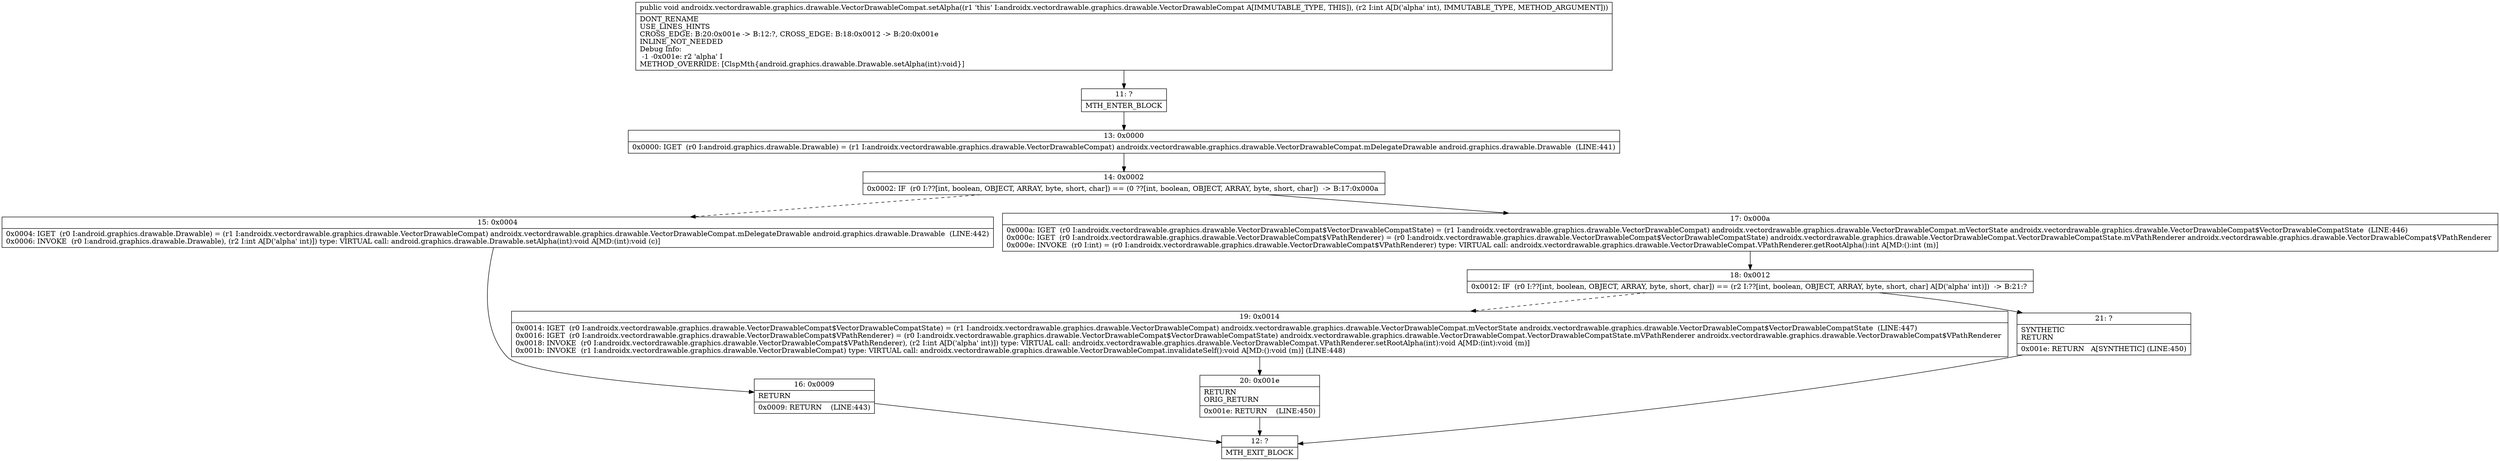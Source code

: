 digraph "CFG forandroidx.vectordrawable.graphics.drawable.VectorDrawableCompat.setAlpha(I)V" {
Node_11 [shape=record,label="{11\:\ ?|MTH_ENTER_BLOCK\l}"];
Node_13 [shape=record,label="{13\:\ 0x0000|0x0000: IGET  (r0 I:android.graphics.drawable.Drawable) = (r1 I:androidx.vectordrawable.graphics.drawable.VectorDrawableCompat) androidx.vectordrawable.graphics.drawable.VectorDrawableCompat.mDelegateDrawable android.graphics.drawable.Drawable  (LINE:441)\l}"];
Node_14 [shape=record,label="{14\:\ 0x0002|0x0002: IF  (r0 I:??[int, boolean, OBJECT, ARRAY, byte, short, char]) == (0 ??[int, boolean, OBJECT, ARRAY, byte, short, char])  \-\> B:17:0x000a \l}"];
Node_15 [shape=record,label="{15\:\ 0x0004|0x0004: IGET  (r0 I:android.graphics.drawable.Drawable) = (r1 I:androidx.vectordrawable.graphics.drawable.VectorDrawableCompat) androidx.vectordrawable.graphics.drawable.VectorDrawableCompat.mDelegateDrawable android.graphics.drawable.Drawable  (LINE:442)\l0x0006: INVOKE  (r0 I:android.graphics.drawable.Drawable), (r2 I:int A[D('alpha' int)]) type: VIRTUAL call: android.graphics.drawable.Drawable.setAlpha(int):void A[MD:(int):void (c)]\l}"];
Node_16 [shape=record,label="{16\:\ 0x0009|RETURN\l|0x0009: RETURN    (LINE:443)\l}"];
Node_12 [shape=record,label="{12\:\ ?|MTH_EXIT_BLOCK\l}"];
Node_17 [shape=record,label="{17\:\ 0x000a|0x000a: IGET  (r0 I:androidx.vectordrawable.graphics.drawable.VectorDrawableCompat$VectorDrawableCompatState) = (r1 I:androidx.vectordrawable.graphics.drawable.VectorDrawableCompat) androidx.vectordrawable.graphics.drawable.VectorDrawableCompat.mVectorState androidx.vectordrawable.graphics.drawable.VectorDrawableCompat$VectorDrawableCompatState  (LINE:446)\l0x000c: IGET  (r0 I:androidx.vectordrawable.graphics.drawable.VectorDrawableCompat$VPathRenderer) = (r0 I:androidx.vectordrawable.graphics.drawable.VectorDrawableCompat$VectorDrawableCompatState) androidx.vectordrawable.graphics.drawable.VectorDrawableCompat.VectorDrawableCompatState.mVPathRenderer androidx.vectordrawable.graphics.drawable.VectorDrawableCompat$VPathRenderer \l0x000e: INVOKE  (r0 I:int) = (r0 I:androidx.vectordrawable.graphics.drawable.VectorDrawableCompat$VPathRenderer) type: VIRTUAL call: androidx.vectordrawable.graphics.drawable.VectorDrawableCompat.VPathRenderer.getRootAlpha():int A[MD:():int (m)]\l}"];
Node_18 [shape=record,label="{18\:\ 0x0012|0x0012: IF  (r0 I:??[int, boolean, OBJECT, ARRAY, byte, short, char]) == (r2 I:??[int, boolean, OBJECT, ARRAY, byte, short, char] A[D('alpha' int)])  \-\> B:21:? \l}"];
Node_19 [shape=record,label="{19\:\ 0x0014|0x0014: IGET  (r0 I:androidx.vectordrawable.graphics.drawable.VectorDrawableCompat$VectorDrawableCompatState) = (r1 I:androidx.vectordrawable.graphics.drawable.VectorDrawableCompat) androidx.vectordrawable.graphics.drawable.VectorDrawableCompat.mVectorState androidx.vectordrawable.graphics.drawable.VectorDrawableCompat$VectorDrawableCompatState  (LINE:447)\l0x0016: IGET  (r0 I:androidx.vectordrawable.graphics.drawable.VectorDrawableCompat$VPathRenderer) = (r0 I:androidx.vectordrawable.graphics.drawable.VectorDrawableCompat$VectorDrawableCompatState) androidx.vectordrawable.graphics.drawable.VectorDrawableCompat.VectorDrawableCompatState.mVPathRenderer androidx.vectordrawable.graphics.drawable.VectorDrawableCompat$VPathRenderer \l0x0018: INVOKE  (r0 I:androidx.vectordrawable.graphics.drawable.VectorDrawableCompat$VPathRenderer), (r2 I:int A[D('alpha' int)]) type: VIRTUAL call: androidx.vectordrawable.graphics.drawable.VectorDrawableCompat.VPathRenderer.setRootAlpha(int):void A[MD:(int):void (m)]\l0x001b: INVOKE  (r1 I:androidx.vectordrawable.graphics.drawable.VectorDrawableCompat) type: VIRTUAL call: androidx.vectordrawable.graphics.drawable.VectorDrawableCompat.invalidateSelf():void A[MD:():void (m)] (LINE:448)\l}"];
Node_20 [shape=record,label="{20\:\ 0x001e|RETURN\lORIG_RETURN\l|0x001e: RETURN    (LINE:450)\l}"];
Node_21 [shape=record,label="{21\:\ ?|SYNTHETIC\lRETURN\l|0x001e: RETURN   A[SYNTHETIC] (LINE:450)\l}"];
MethodNode[shape=record,label="{public void androidx.vectordrawable.graphics.drawable.VectorDrawableCompat.setAlpha((r1 'this' I:androidx.vectordrawable.graphics.drawable.VectorDrawableCompat A[IMMUTABLE_TYPE, THIS]), (r2 I:int A[D('alpha' int), IMMUTABLE_TYPE, METHOD_ARGUMENT]))  | DONT_RENAME\lUSE_LINES_HINTS\lCROSS_EDGE: B:20:0x001e \-\> B:12:?, CROSS_EDGE: B:18:0x0012 \-\> B:20:0x001e\lINLINE_NOT_NEEDED\lDebug Info:\l  \-1 \-0x001e: r2 'alpha' I\lMETHOD_OVERRIDE: [ClspMth\{android.graphics.drawable.Drawable.setAlpha(int):void\}]\l}"];
MethodNode -> Node_11;Node_11 -> Node_13;
Node_13 -> Node_14;
Node_14 -> Node_15[style=dashed];
Node_14 -> Node_17;
Node_15 -> Node_16;
Node_16 -> Node_12;
Node_17 -> Node_18;
Node_18 -> Node_19[style=dashed];
Node_18 -> Node_21;
Node_19 -> Node_20;
Node_20 -> Node_12;
Node_21 -> Node_12;
}

